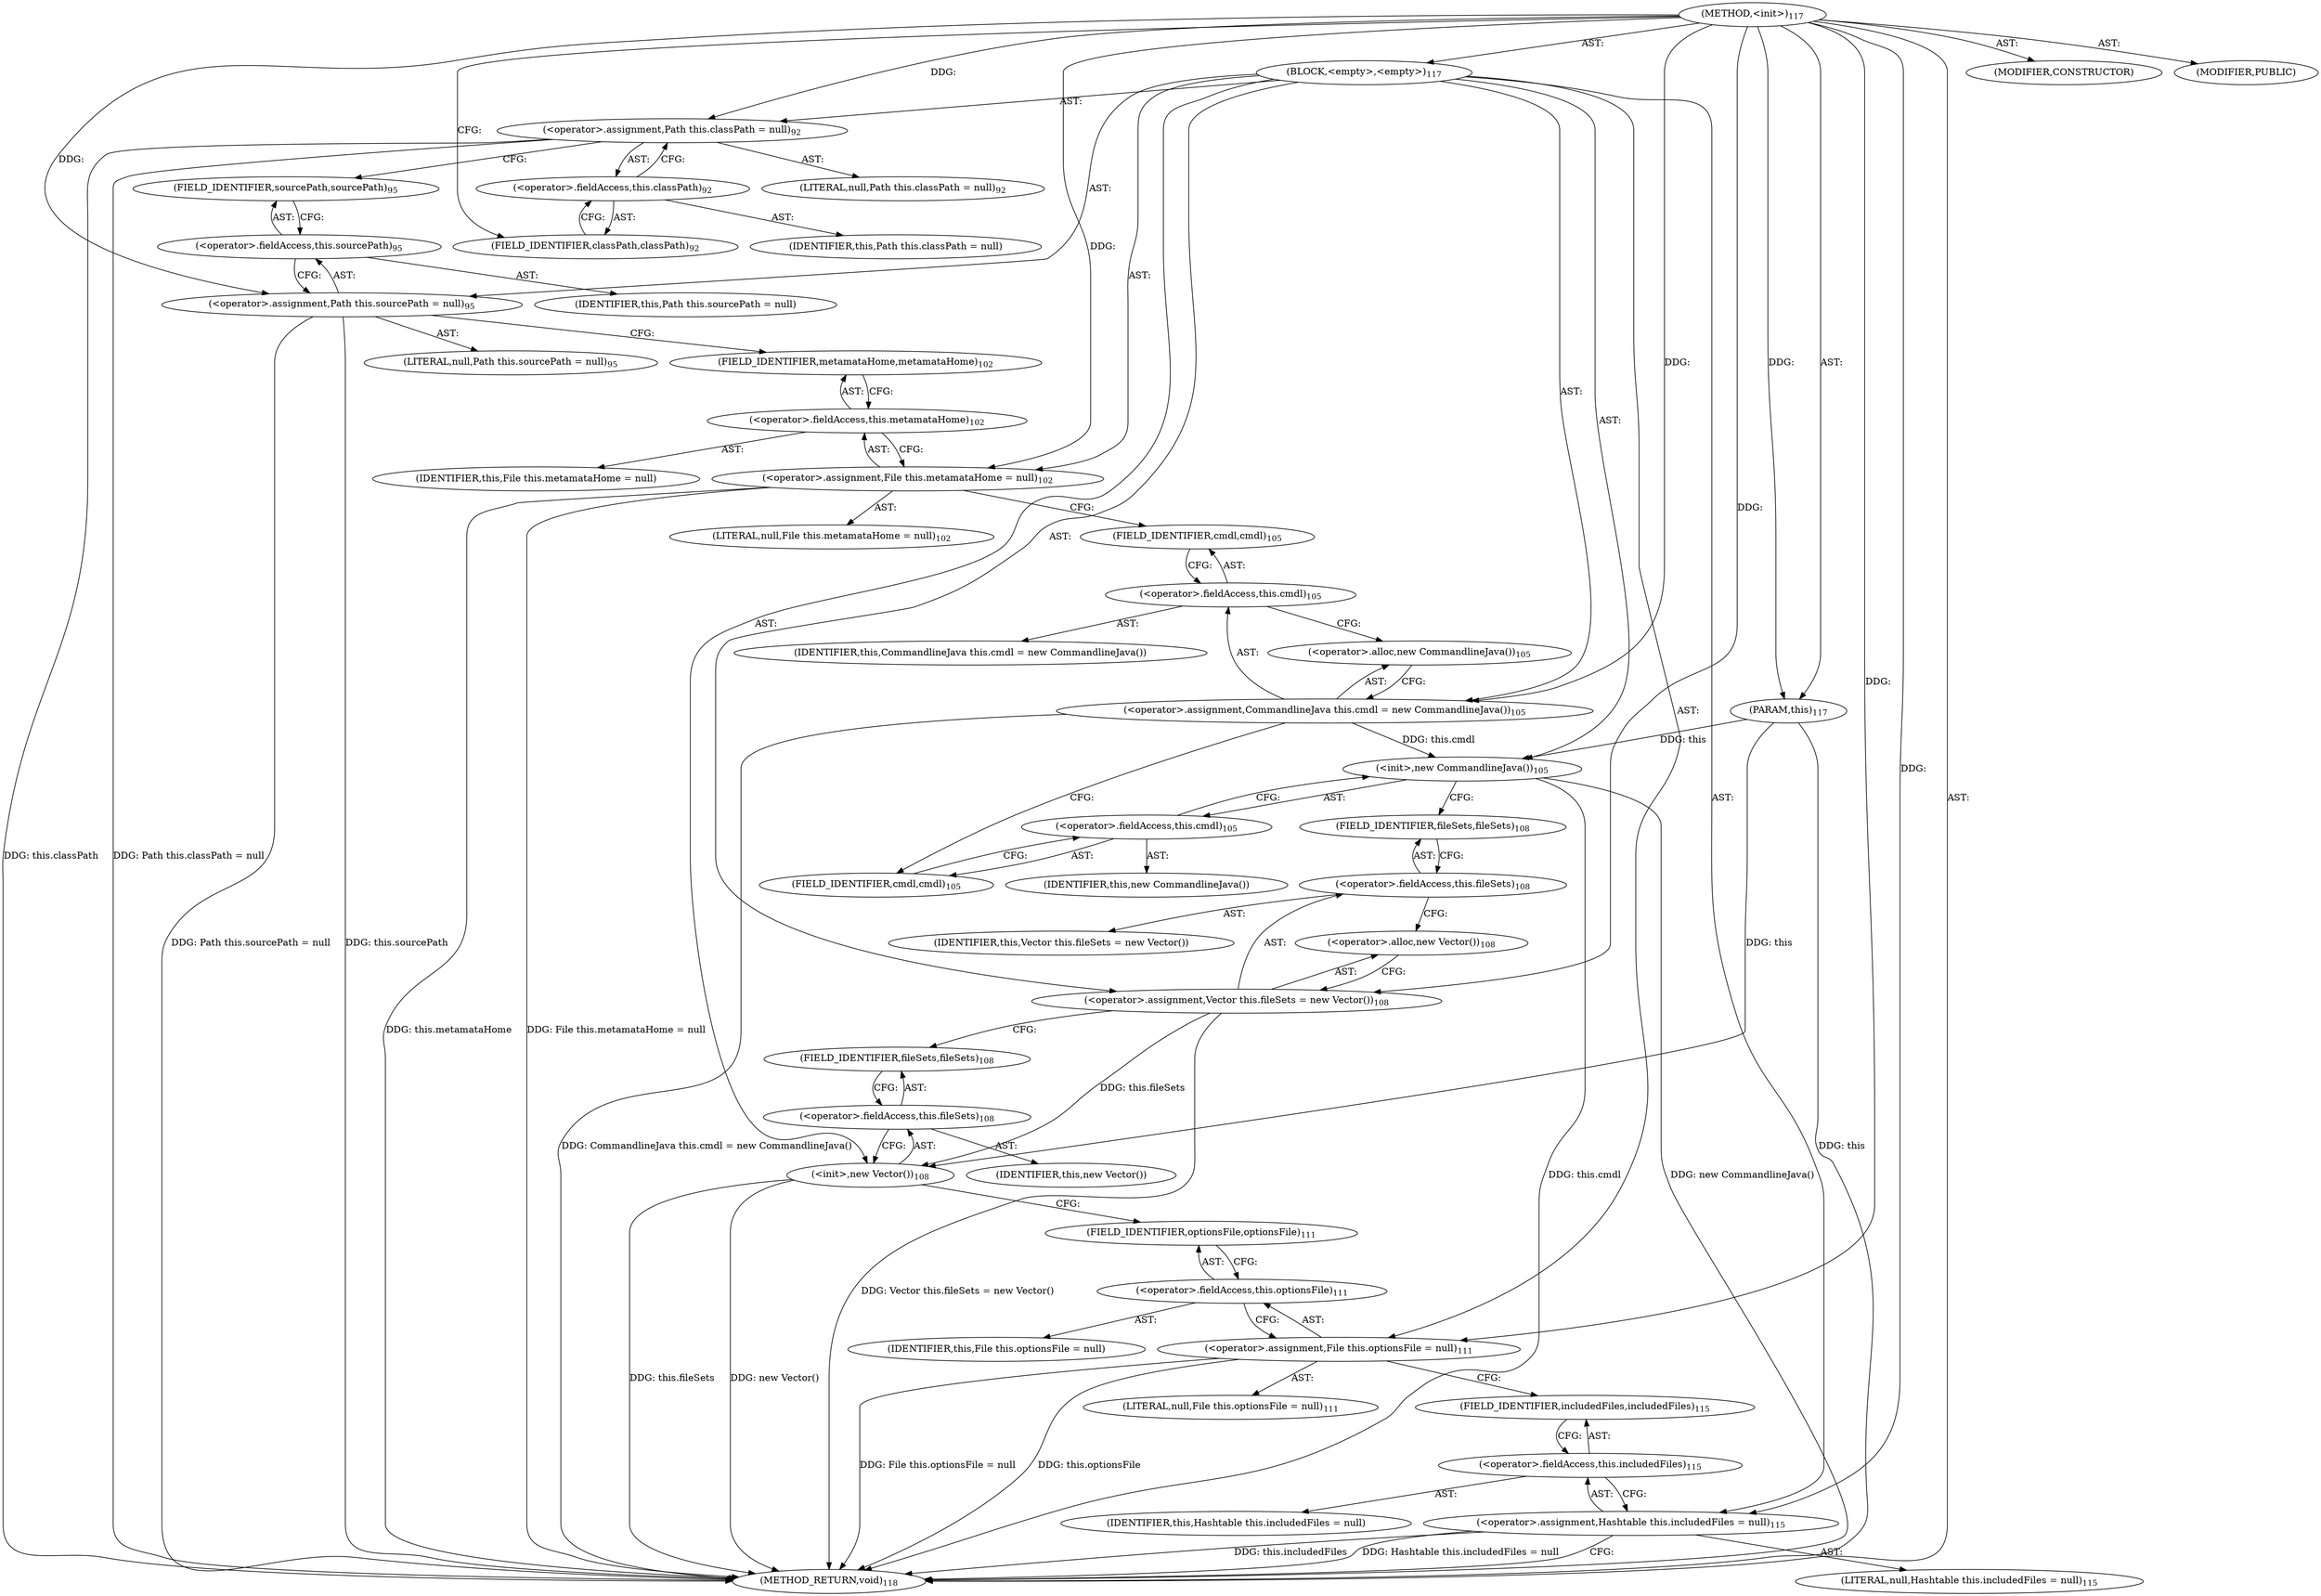 digraph "&lt;init&gt;" {  
"111669149696" [label = <(METHOD,&lt;init&gt;)<SUB>117</SUB>> ]
"115964117002" [label = <(PARAM,this)<SUB>117</SUB>> ]
"25769803776" [label = <(BLOCK,&lt;empty&gt;,&lt;empty&gt;)<SUB>117</SUB>> ]
"30064771072" [label = <(&lt;operator&gt;.assignment,Path this.classPath = null)<SUB>92</SUB>> ]
"30064771073" [label = <(&lt;operator&gt;.fieldAccess,this.classPath)<SUB>92</SUB>> ]
"68719476757" [label = <(IDENTIFIER,this,Path this.classPath = null)> ]
"55834574848" [label = <(FIELD_IDENTIFIER,classPath,classPath)<SUB>92</SUB>> ]
"90194313216" [label = <(LITERAL,null,Path this.classPath = null)<SUB>92</SUB>> ]
"30064771074" [label = <(&lt;operator&gt;.assignment,Path this.sourcePath = null)<SUB>95</SUB>> ]
"30064771075" [label = <(&lt;operator&gt;.fieldAccess,this.sourcePath)<SUB>95</SUB>> ]
"68719476758" [label = <(IDENTIFIER,this,Path this.sourcePath = null)> ]
"55834574849" [label = <(FIELD_IDENTIFIER,sourcePath,sourcePath)<SUB>95</SUB>> ]
"90194313217" [label = <(LITERAL,null,Path this.sourcePath = null)<SUB>95</SUB>> ]
"30064771076" [label = <(&lt;operator&gt;.assignment,File this.metamataHome = null)<SUB>102</SUB>> ]
"30064771077" [label = <(&lt;operator&gt;.fieldAccess,this.metamataHome)<SUB>102</SUB>> ]
"68719476759" [label = <(IDENTIFIER,this,File this.metamataHome = null)> ]
"55834574850" [label = <(FIELD_IDENTIFIER,metamataHome,metamataHome)<SUB>102</SUB>> ]
"90194313218" [label = <(LITERAL,null,File this.metamataHome = null)<SUB>102</SUB>> ]
"30064771078" [label = <(&lt;operator&gt;.assignment,CommandlineJava this.cmdl = new CommandlineJava())<SUB>105</SUB>> ]
"30064771079" [label = <(&lt;operator&gt;.fieldAccess,this.cmdl)<SUB>105</SUB>> ]
"68719476760" [label = <(IDENTIFIER,this,CommandlineJava this.cmdl = new CommandlineJava())> ]
"55834574851" [label = <(FIELD_IDENTIFIER,cmdl,cmdl)<SUB>105</SUB>> ]
"30064771080" [label = <(&lt;operator&gt;.alloc,new CommandlineJava())<SUB>105</SUB>> ]
"30064771081" [label = <(&lt;init&gt;,new CommandlineJava())<SUB>105</SUB>> ]
"30064771082" [label = <(&lt;operator&gt;.fieldAccess,this.cmdl)<SUB>105</SUB>> ]
"68719476761" [label = <(IDENTIFIER,this,new CommandlineJava())> ]
"55834574852" [label = <(FIELD_IDENTIFIER,cmdl,cmdl)<SUB>105</SUB>> ]
"30064771083" [label = <(&lt;operator&gt;.assignment,Vector this.fileSets = new Vector())<SUB>108</SUB>> ]
"30064771084" [label = <(&lt;operator&gt;.fieldAccess,this.fileSets)<SUB>108</SUB>> ]
"68719476762" [label = <(IDENTIFIER,this,Vector this.fileSets = new Vector())> ]
"55834574853" [label = <(FIELD_IDENTIFIER,fileSets,fileSets)<SUB>108</SUB>> ]
"30064771085" [label = <(&lt;operator&gt;.alloc,new Vector())<SUB>108</SUB>> ]
"30064771086" [label = <(&lt;init&gt;,new Vector())<SUB>108</SUB>> ]
"30064771087" [label = <(&lt;operator&gt;.fieldAccess,this.fileSets)<SUB>108</SUB>> ]
"68719476763" [label = <(IDENTIFIER,this,new Vector())> ]
"55834574854" [label = <(FIELD_IDENTIFIER,fileSets,fileSets)<SUB>108</SUB>> ]
"30064771088" [label = <(&lt;operator&gt;.assignment,File this.optionsFile = null)<SUB>111</SUB>> ]
"30064771089" [label = <(&lt;operator&gt;.fieldAccess,this.optionsFile)<SUB>111</SUB>> ]
"68719476764" [label = <(IDENTIFIER,this,File this.optionsFile = null)> ]
"55834574855" [label = <(FIELD_IDENTIFIER,optionsFile,optionsFile)<SUB>111</SUB>> ]
"90194313219" [label = <(LITERAL,null,File this.optionsFile = null)<SUB>111</SUB>> ]
"30064771090" [label = <(&lt;operator&gt;.assignment,Hashtable this.includedFiles = null)<SUB>115</SUB>> ]
"30064771091" [label = <(&lt;operator&gt;.fieldAccess,this.includedFiles)<SUB>115</SUB>> ]
"68719476765" [label = <(IDENTIFIER,this,Hashtable this.includedFiles = null)> ]
"55834574856" [label = <(FIELD_IDENTIFIER,includedFiles,includedFiles)<SUB>115</SUB>> ]
"90194313220" [label = <(LITERAL,null,Hashtable this.includedFiles = null)<SUB>115</SUB>> ]
"133143986183" [label = <(MODIFIER,CONSTRUCTOR)> ]
"133143986184" [label = <(MODIFIER,PUBLIC)> ]
"128849018880" [label = <(METHOD_RETURN,void)<SUB>118</SUB>> ]
  "111669149696" -> "115964117002"  [ label = "AST: "] 
  "111669149696" -> "25769803776"  [ label = "AST: "] 
  "111669149696" -> "133143986183"  [ label = "AST: "] 
  "111669149696" -> "133143986184"  [ label = "AST: "] 
  "111669149696" -> "128849018880"  [ label = "AST: "] 
  "25769803776" -> "30064771072"  [ label = "AST: "] 
  "25769803776" -> "30064771074"  [ label = "AST: "] 
  "25769803776" -> "30064771076"  [ label = "AST: "] 
  "25769803776" -> "30064771078"  [ label = "AST: "] 
  "25769803776" -> "30064771081"  [ label = "AST: "] 
  "25769803776" -> "30064771083"  [ label = "AST: "] 
  "25769803776" -> "30064771086"  [ label = "AST: "] 
  "25769803776" -> "30064771088"  [ label = "AST: "] 
  "25769803776" -> "30064771090"  [ label = "AST: "] 
  "30064771072" -> "30064771073"  [ label = "AST: "] 
  "30064771072" -> "90194313216"  [ label = "AST: "] 
  "30064771073" -> "68719476757"  [ label = "AST: "] 
  "30064771073" -> "55834574848"  [ label = "AST: "] 
  "30064771074" -> "30064771075"  [ label = "AST: "] 
  "30064771074" -> "90194313217"  [ label = "AST: "] 
  "30064771075" -> "68719476758"  [ label = "AST: "] 
  "30064771075" -> "55834574849"  [ label = "AST: "] 
  "30064771076" -> "30064771077"  [ label = "AST: "] 
  "30064771076" -> "90194313218"  [ label = "AST: "] 
  "30064771077" -> "68719476759"  [ label = "AST: "] 
  "30064771077" -> "55834574850"  [ label = "AST: "] 
  "30064771078" -> "30064771079"  [ label = "AST: "] 
  "30064771078" -> "30064771080"  [ label = "AST: "] 
  "30064771079" -> "68719476760"  [ label = "AST: "] 
  "30064771079" -> "55834574851"  [ label = "AST: "] 
  "30064771081" -> "30064771082"  [ label = "AST: "] 
  "30064771082" -> "68719476761"  [ label = "AST: "] 
  "30064771082" -> "55834574852"  [ label = "AST: "] 
  "30064771083" -> "30064771084"  [ label = "AST: "] 
  "30064771083" -> "30064771085"  [ label = "AST: "] 
  "30064771084" -> "68719476762"  [ label = "AST: "] 
  "30064771084" -> "55834574853"  [ label = "AST: "] 
  "30064771086" -> "30064771087"  [ label = "AST: "] 
  "30064771087" -> "68719476763"  [ label = "AST: "] 
  "30064771087" -> "55834574854"  [ label = "AST: "] 
  "30064771088" -> "30064771089"  [ label = "AST: "] 
  "30064771088" -> "90194313219"  [ label = "AST: "] 
  "30064771089" -> "68719476764"  [ label = "AST: "] 
  "30064771089" -> "55834574855"  [ label = "AST: "] 
  "30064771090" -> "30064771091"  [ label = "AST: "] 
  "30064771090" -> "90194313220"  [ label = "AST: "] 
  "30064771091" -> "68719476765"  [ label = "AST: "] 
  "30064771091" -> "55834574856"  [ label = "AST: "] 
  "30064771072" -> "55834574849"  [ label = "CFG: "] 
  "30064771074" -> "55834574850"  [ label = "CFG: "] 
  "30064771076" -> "55834574851"  [ label = "CFG: "] 
  "30064771078" -> "55834574852"  [ label = "CFG: "] 
  "30064771081" -> "55834574853"  [ label = "CFG: "] 
  "30064771083" -> "55834574854"  [ label = "CFG: "] 
  "30064771086" -> "55834574855"  [ label = "CFG: "] 
  "30064771088" -> "55834574856"  [ label = "CFG: "] 
  "30064771090" -> "128849018880"  [ label = "CFG: "] 
  "30064771073" -> "30064771072"  [ label = "CFG: "] 
  "30064771075" -> "30064771074"  [ label = "CFG: "] 
  "30064771077" -> "30064771076"  [ label = "CFG: "] 
  "30064771079" -> "30064771080"  [ label = "CFG: "] 
  "30064771080" -> "30064771078"  [ label = "CFG: "] 
  "30064771082" -> "30064771081"  [ label = "CFG: "] 
  "30064771084" -> "30064771085"  [ label = "CFG: "] 
  "30064771085" -> "30064771083"  [ label = "CFG: "] 
  "30064771087" -> "30064771086"  [ label = "CFG: "] 
  "30064771089" -> "30064771088"  [ label = "CFG: "] 
  "30064771091" -> "30064771090"  [ label = "CFG: "] 
  "55834574848" -> "30064771073"  [ label = "CFG: "] 
  "55834574849" -> "30064771075"  [ label = "CFG: "] 
  "55834574850" -> "30064771077"  [ label = "CFG: "] 
  "55834574851" -> "30064771079"  [ label = "CFG: "] 
  "55834574852" -> "30064771082"  [ label = "CFG: "] 
  "55834574853" -> "30064771084"  [ label = "CFG: "] 
  "55834574854" -> "30064771087"  [ label = "CFG: "] 
  "55834574855" -> "30064771089"  [ label = "CFG: "] 
  "55834574856" -> "30064771091"  [ label = "CFG: "] 
  "111669149696" -> "55834574848"  [ label = "CFG: "] 
  "115964117002" -> "128849018880"  [ label = "DDG: this"] 
  "30064771072" -> "128849018880"  [ label = "DDG: this.classPath"] 
  "30064771072" -> "128849018880"  [ label = "DDG: Path this.classPath = null"] 
  "30064771074" -> "128849018880"  [ label = "DDG: this.sourcePath"] 
  "30064771074" -> "128849018880"  [ label = "DDG: Path this.sourcePath = null"] 
  "30064771076" -> "128849018880"  [ label = "DDG: this.metamataHome"] 
  "30064771076" -> "128849018880"  [ label = "DDG: File this.metamataHome = null"] 
  "30064771078" -> "128849018880"  [ label = "DDG: CommandlineJava this.cmdl = new CommandlineJava()"] 
  "30064771081" -> "128849018880"  [ label = "DDG: this.cmdl"] 
  "30064771081" -> "128849018880"  [ label = "DDG: new CommandlineJava()"] 
  "30064771083" -> "128849018880"  [ label = "DDG: Vector this.fileSets = new Vector()"] 
  "30064771086" -> "128849018880"  [ label = "DDG: this.fileSets"] 
  "30064771086" -> "128849018880"  [ label = "DDG: new Vector()"] 
  "30064771088" -> "128849018880"  [ label = "DDG: this.optionsFile"] 
  "30064771088" -> "128849018880"  [ label = "DDG: File this.optionsFile = null"] 
  "30064771090" -> "128849018880"  [ label = "DDG: this.includedFiles"] 
  "30064771090" -> "128849018880"  [ label = "DDG: Hashtable this.includedFiles = null"] 
  "111669149696" -> "115964117002"  [ label = "DDG: "] 
  "111669149696" -> "30064771072"  [ label = "DDG: "] 
  "111669149696" -> "30064771074"  [ label = "DDG: "] 
  "111669149696" -> "30064771076"  [ label = "DDG: "] 
  "111669149696" -> "30064771078"  [ label = "DDG: "] 
  "111669149696" -> "30064771083"  [ label = "DDG: "] 
  "111669149696" -> "30064771088"  [ label = "DDG: "] 
  "111669149696" -> "30064771090"  [ label = "DDG: "] 
  "115964117002" -> "30064771081"  [ label = "DDG: this"] 
  "30064771078" -> "30064771081"  [ label = "DDG: this.cmdl"] 
  "115964117002" -> "30064771086"  [ label = "DDG: this"] 
  "30064771083" -> "30064771086"  [ label = "DDG: this.fileSets"] 
}
